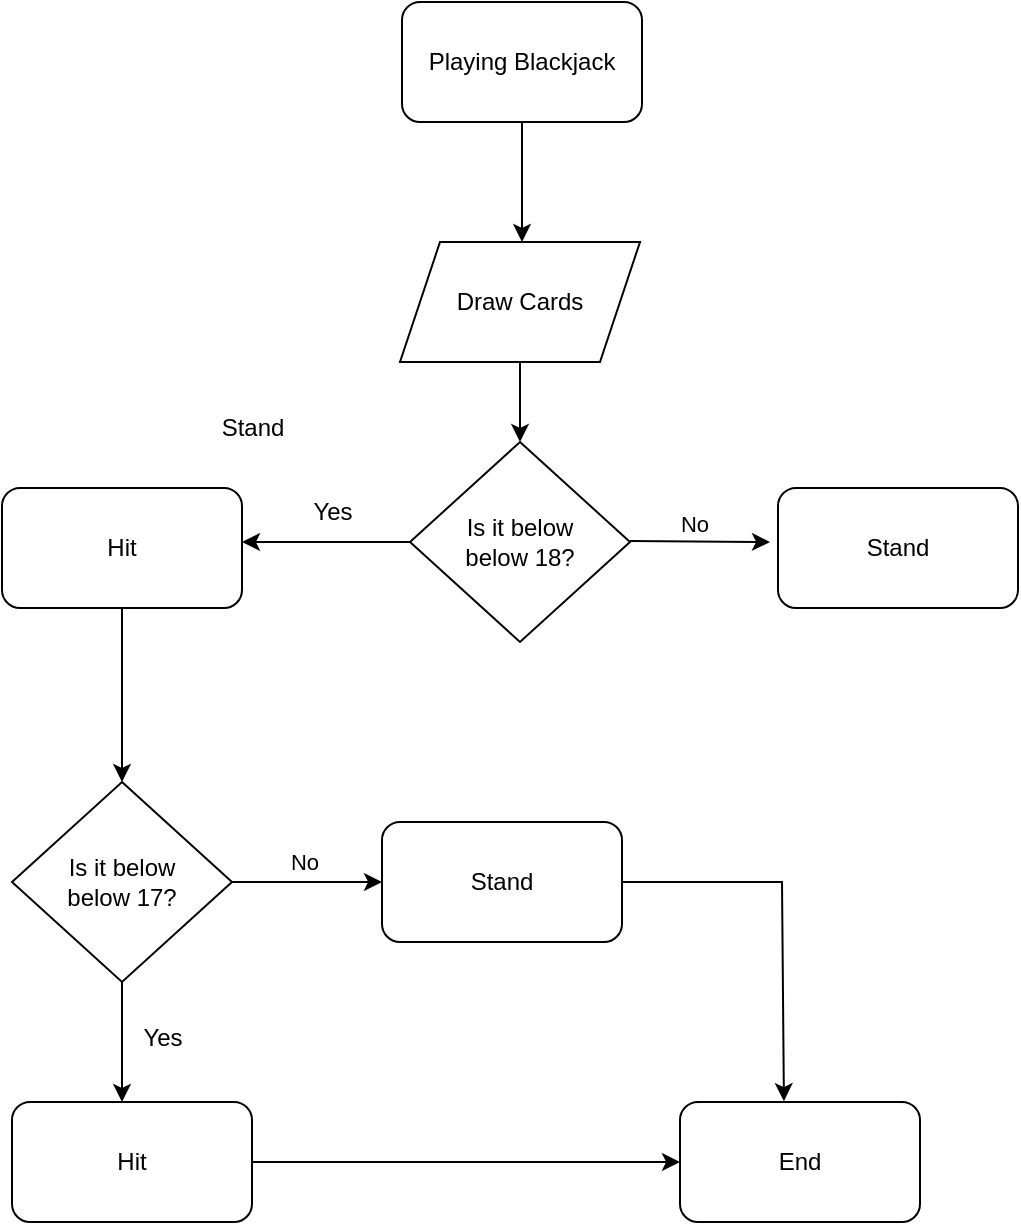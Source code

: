 <mxfile version="23.0.0" type="github">
  <diagram name="Page-1" id="xwbfXepOGaStgWDnpR70">
    <mxGraphModel dx="1318" dy="541" grid="1" gridSize="10" guides="1" tooltips="1" connect="1" arrows="1" fold="1" page="1" pageScale="1" pageWidth="827" pageHeight="1169" math="0" shadow="0">
      <root>
        <mxCell id="0" />
        <mxCell id="1" parent="0" />
        <mxCell id="OvZi1ztuwzXz519JT60X-1" value="Playing Blackjack" style="rounded=1;whiteSpace=wrap;html=1;" parent="1" vertex="1">
          <mxGeometry x="330" y="40" width="120" height="60" as="geometry" />
        </mxCell>
        <mxCell id="OvZi1ztuwzXz519JT60X-2" value="Draw Cards" style="shape=parallelogram;perimeter=parallelogramPerimeter;whiteSpace=wrap;html=1;fixedSize=1;" parent="1" vertex="1">
          <mxGeometry x="329" y="160" width="120" height="60" as="geometry" />
        </mxCell>
        <mxCell id="OvZi1ztuwzXz519JT60X-3" value="" style="endArrow=classic;html=1;rounded=0;exitX=0.5;exitY=1;exitDx=0;exitDy=0;" parent="1" source="OvZi1ztuwzXz519JT60X-1" edge="1">
          <mxGeometry width="50" height="50" relative="1" as="geometry">
            <mxPoint x="460" y="250" as="sourcePoint" />
            <mxPoint x="390" y="160" as="targetPoint" />
          </mxGeometry>
        </mxCell>
        <mxCell id="OvZi1ztuwzXz519JT60X-4" value="Is it below&lt;br&gt;below 18?" style="rhombus;whiteSpace=wrap;html=1;" parent="1" vertex="1">
          <mxGeometry x="334" y="260" width="110" height="100" as="geometry" />
        </mxCell>
        <mxCell id="OvZi1ztuwzXz519JT60X-6" value="" style="endArrow=classic;html=1;rounded=0;exitX=0.5;exitY=1;exitDx=0;exitDy=0;entryX=0.5;entryY=0;entryDx=0;entryDy=0;" parent="1" source="OvZi1ztuwzXz519JT60X-2" target="OvZi1ztuwzXz519JT60X-4" edge="1">
          <mxGeometry width="50" height="50" relative="1" as="geometry">
            <mxPoint x="460" y="450" as="sourcePoint" />
            <mxPoint x="530" y="320" as="targetPoint" />
          </mxGeometry>
        </mxCell>
        <mxCell id="OvZi1ztuwzXz519JT60X-56" value="" style="endArrow=classic;html=1;rounded=0;entryX=0;entryY=0.5;entryDx=0;entryDy=0;" parent="1" edge="1">
          <mxGeometry width="50" height="50" relative="1" as="geometry">
            <mxPoint x="444" y="309.5" as="sourcePoint" />
            <mxPoint x="514" y="310" as="targetPoint" />
          </mxGeometry>
        </mxCell>
        <mxCell id="OvZi1ztuwzXz519JT60X-57" value="No" style="edgeLabel;html=1;align=center;verticalAlign=middle;resizable=0;points=[];" parent="OvZi1ztuwzXz519JT60X-56" vertex="1" connectable="0">
          <mxGeometry x="0.153" y="8" relative="1" as="geometry">
            <mxPoint x="-9" y="-1" as="offset" />
          </mxGeometry>
        </mxCell>
        <mxCell id="OvZi1ztuwzXz519JT60X-60" value="Hit" style="rounded=1;whiteSpace=wrap;html=1;" parent="1" vertex="1">
          <mxGeometry x="130" y="283" width="120" height="60" as="geometry" />
        </mxCell>
        <mxCell id="OvZi1ztuwzXz519JT60X-68" value="Stand" style="text;html=1;align=center;verticalAlign=middle;resizable=0;points=[];autosize=1;strokeColor=none;fillColor=none;" parent="1" vertex="1">
          <mxGeometry x="230" y="238" width="50" height="30" as="geometry" />
        </mxCell>
        <mxCell id="OvZi1ztuwzXz519JT60X-82" value="" style="endArrow=classic;html=1;rounded=0;exitX=0;exitY=0.5;exitDx=0;exitDy=0;" parent="1" source="OvZi1ztuwzXz519JT60X-4" edge="1">
          <mxGeometry width="50" height="50" relative="1" as="geometry">
            <mxPoint x="490" y="440" as="sourcePoint" />
            <mxPoint x="250" y="310" as="targetPoint" />
          </mxGeometry>
        </mxCell>
        <mxCell id="OvZi1ztuwzXz519JT60X-83" value="Yes" style="text;html=1;align=center;verticalAlign=middle;resizable=0;points=[];autosize=1;strokeColor=none;fillColor=none;" parent="1" vertex="1">
          <mxGeometry x="275" y="280" width="40" height="30" as="geometry" />
        </mxCell>
        <mxCell id="ae46oUU14bGXNL2CsB2A-1" value="Stand" style="rounded=1;whiteSpace=wrap;html=1;" vertex="1" parent="1">
          <mxGeometry x="518" y="283" width="120" height="60" as="geometry" />
        </mxCell>
        <mxCell id="ae46oUU14bGXNL2CsB2A-2" value="Is it below&lt;br&gt;below 17?" style="rhombus;whiteSpace=wrap;html=1;" vertex="1" parent="1">
          <mxGeometry x="135" y="430" width="110" height="100" as="geometry" />
        </mxCell>
        <mxCell id="ae46oUU14bGXNL2CsB2A-3" value="" style="endArrow=classic;html=1;rounded=0;exitX=0.5;exitY=1;exitDx=0;exitDy=0;entryX=0.5;entryY=0;entryDx=0;entryDy=0;" edge="1" parent="1" source="OvZi1ztuwzXz519JT60X-60" target="ae46oUU14bGXNL2CsB2A-2">
          <mxGeometry width="50" height="50" relative="1" as="geometry">
            <mxPoint x="340" y="460" as="sourcePoint" />
            <mxPoint x="390" y="410" as="targetPoint" />
          </mxGeometry>
        </mxCell>
        <mxCell id="ae46oUU14bGXNL2CsB2A-4" value="" style="endArrow=classic;html=1;rounded=0;exitX=1;exitY=0.5;exitDx=0;exitDy=0;" edge="1" parent="1" source="ae46oUU14bGXNL2CsB2A-2">
          <mxGeometry width="50" height="50" relative="1" as="geometry">
            <mxPoint x="340" y="460" as="sourcePoint" />
            <mxPoint x="320" y="480" as="targetPoint" />
          </mxGeometry>
        </mxCell>
        <mxCell id="ae46oUU14bGXNL2CsB2A-5" value="No" style="edgeLabel;html=1;align=center;verticalAlign=middle;resizable=0;points=[];" vertex="1" connectable="0" parent="ae46oUU14bGXNL2CsB2A-4">
          <mxGeometry x="-0.076" y="10" relative="1" as="geometry">
            <mxPoint x="1" as="offset" />
          </mxGeometry>
        </mxCell>
        <mxCell id="ae46oUU14bGXNL2CsB2A-6" value="Stand" style="rounded=1;whiteSpace=wrap;html=1;" vertex="1" parent="1">
          <mxGeometry x="320" y="450" width="120" height="60" as="geometry" />
        </mxCell>
        <mxCell id="ae46oUU14bGXNL2CsB2A-7" value="" style="endArrow=classic;html=1;rounded=0;exitX=0.5;exitY=1;exitDx=0;exitDy=0;" edge="1" parent="1" source="ae46oUU14bGXNL2CsB2A-2">
          <mxGeometry width="50" height="50" relative="1" as="geometry">
            <mxPoint x="340" y="570" as="sourcePoint" />
            <mxPoint x="190" y="590" as="targetPoint" />
          </mxGeometry>
        </mxCell>
        <mxCell id="ae46oUU14bGXNL2CsB2A-8" value="Hit" style="rounded=1;whiteSpace=wrap;html=1;" vertex="1" parent="1">
          <mxGeometry x="135" y="590" width="120" height="60" as="geometry" />
        </mxCell>
        <mxCell id="ae46oUU14bGXNL2CsB2A-10" value="Yes" style="text;html=1;align=center;verticalAlign=middle;resizable=0;points=[];autosize=1;strokeColor=none;fillColor=none;" vertex="1" parent="1">
          <mxGeometry x="190" y="543" width="40" height="30" as="geometry" />
        </mxCell>
        <mxCell id="ae46oUU14bGXNL2CsB2A-11" value="End" style="rounded=1;whiteSpace=wrap;html=1;" vertex="1" parent="1">
          <mxGeometry x="469" y="590" width="120" height="60" as="geometry" />
        </mxCell>
        <mxCell id="ae46oUU14bGXNL2CsB2A-12" value="" style="endArrow=classic;html=1;rounded=0;exitX=1;exitY=0.5;exitDx=0;exitDy=0;entryX=0.433;entryY=-0.007;entryDx=0;entryDy=0;entryPerimeter=0;" edge="1" parent="1" source="ae46oUU14bGXNL2CsB2A-6" target="ae46oUU14bGXNL2CsB2A-11">
          <mxGeometry width="50" height="50" relative="1" as="geometry">
            <mxPoint x="340" y="570" as="sourcePoint" />
            <mxPoint x="520" y="480" as="targetPoint" />
            <Array as="points">
              <mxPoint x="520" y="480" />
            </Array>
          </mxGeometry>
        </mxCell>
        <mxCell id="ae46oUU14bGXNL2CsB2A-13" value="" style="endArrow=classic;html=1;rounded=0;exitX=1;exitY=0.5;exitDx=0;exitDy=0;" edge="1" parent="1" source="ae46oUU14bGXNL2CsB2A-8" target="ae46oUU14bGXNL2CsB2A-11">
          <mxGeometry width="50" height="50" relative="1" as="geometry">
            <mxPoint x="340" y="570" as="sourcePoint" />
            <mxPoint x="390" y="520" as="targetPoint" />
          </mxGeometry>
        </mxCell>
      </root>
    </mxGraphModel>
  </diagram>
</mxfile>
